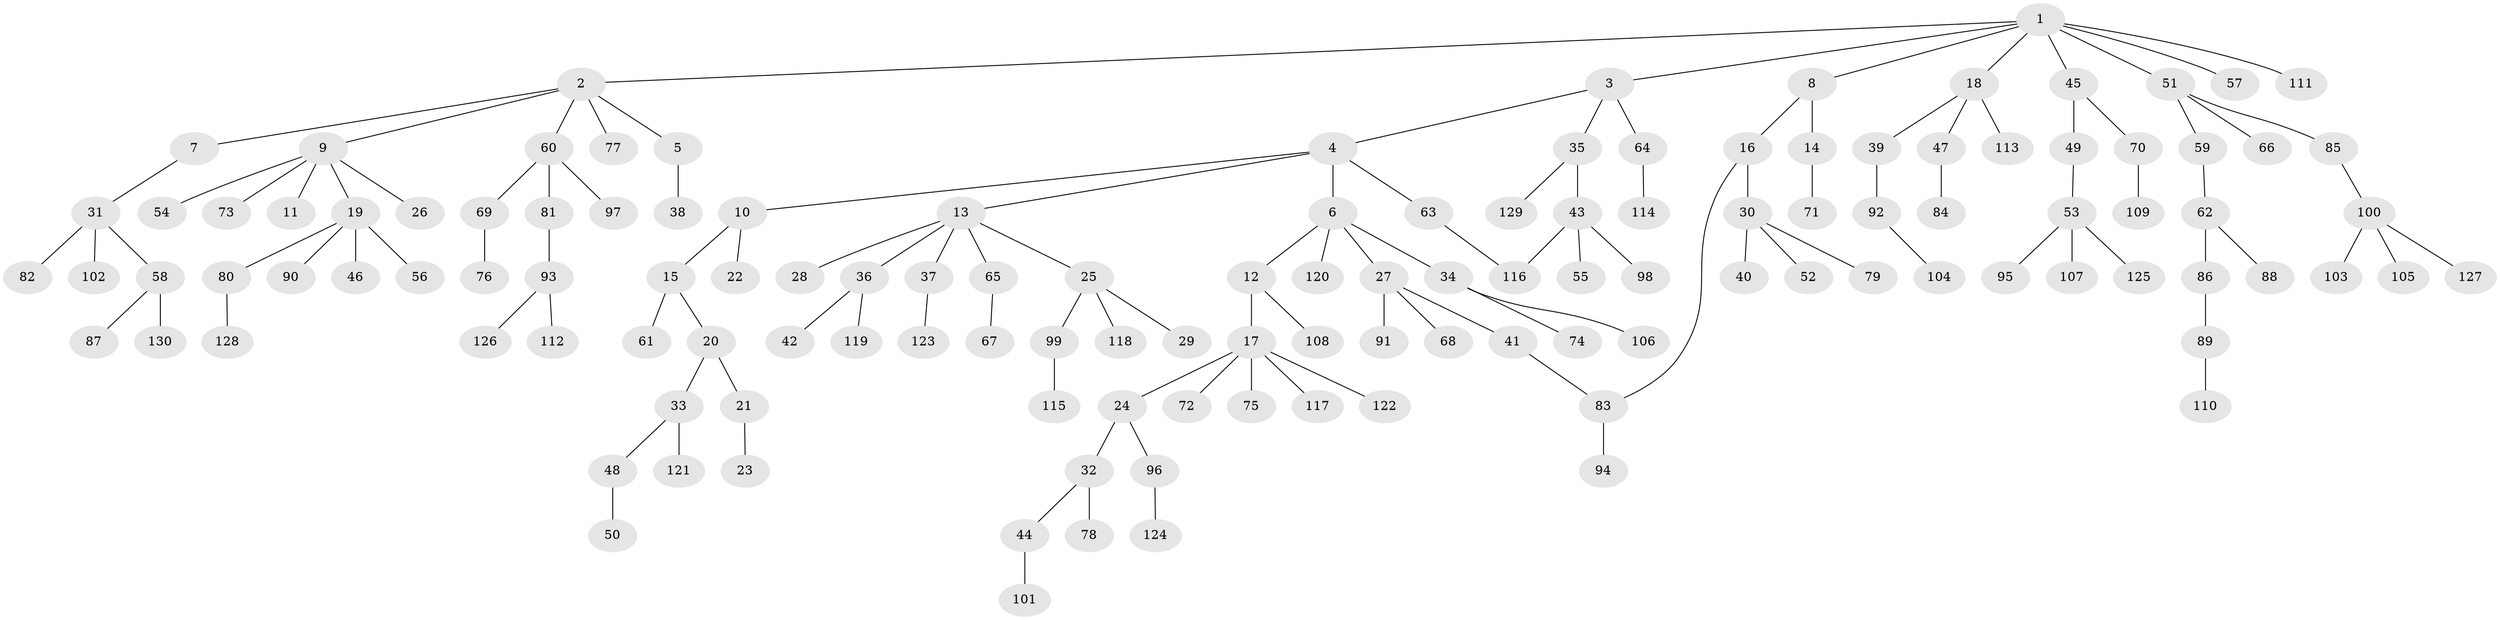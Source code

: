 // coarse degree distribution, {9: 0.011235955056179775, 10: 0.011235955056179775, 7: 0.011235955056179775, 1: 0.5730337078651685, 4: 0.06741573033707865, 3: 0.15730337078651685, 2: 0.14606741573033707, 6: 0.011235955056179775, 5: 0.011235955056179775}
// Generated by graph-tools (version 1.1) at 2025/23/03/03/25 07:23:30]
// undirected, 130 vertices, 131 edges
graph export_dot {
graph [start="1"]
  node [color=gray90,style=filled];
  1;
  2;
  3;
  4;
  5;
  6;
  7;
  8;
  9;
  10;
  11;
  12;
  13;
  14;
  15;
  16;
  17;
  18;
  19;
  20;
  21;
  22;
  23;
  24;
  25;
  26;
  27;
  28;
  29;
  30;
  31;
  32;
  33;
  34;
  35;
  36;
  37;
  38;
  39;
  40;
  41;
  42;
  43;
  44;
  45;
  46;
  47;
  48;
  49;
  50;
  51;
  52;
  53;
  54;
  55;
  56;
  57;
  58;
  59;
  60;
  61;
  62;
  63;
  64;
  65;
  66;
  67;
  68;
  69;
  70;
  71;
  72;
  73;
  74;
  75;
  76;
  77;
  78;
  79;
  80;
  81;
  82;
  83;
  84;
  85;
  86;
  87;
  88;
  89;
  90;
  91;
  92;
  93;
  94;
  95;
  96;
  97;
  98;
  99;
  100;
  101;
  102;
  103;
  104;
  105;
  106;
  107;
  108;
  109;
  110;
  111;
  112;
  113;
  114;
  115;
  116;
  117;
  118;
  119;
  120;
  121;
  122;
  123;
  124;
  125;
  126;
  127;
  128;
  129;
  130;
  1 -- 2;
  1 -- 3;
  1 -- 8;
  1 -- 18;
  1 -- 45;
  1 -- 51;
  1 -- 57;
  1 -- 111;
  2 -- 5;
  2 -- 7;
  2 -- 9;
  2 -- 60;
  2 -- 77;
  3 -- 4;
  3 -- 35;
  3 -- 64;
  4 -- 6;
  4 -- 10;
  4 -- 13;
  4 -- 63;
  5 -- 38;
  6 -- 12;
  6 -- 27;
  6 -- 34;
  6 -- 120;
  7 -- 31;
  8 -- 14;
  8 -- 16;
  9 -- 11;
  9 -- 19;
  9 -- 26;
  9 -- 54;
  9 -- 73;
  10 -- 15;
  10 -- 22;
  12 -- 17;
  12 -- 108;
  13 -- 25;
  13 -- 28;
  13 -- 36;
  13 -- 37;
  13 -- 65;
  14 -- 71;
  15 -- 20;
  15 -- 61;
  16 -- 30;
  16 -- 83;
  17 -- 24;
  17 -- 72;
  17 -- 75;
  17 -- 117;
  17 -- 122;
  18 -- 39;
  18 -- 47;
  18 -- 113;
  19 -- 46;
  19 -- 56;
  19 -- 80;
  19 -- 90;
  20 -- 21;
  20 -- 33;
  21 -- 23;
  24 -- 32;
  24 -- 96;
  25 -- 29;
  25 -- 99;
  25 -- 118;
  27 -- 41;
  27 -- 68;
  27 -- 91;
  30 -- 40;
  30 -- 52;
  30 -- 79;
  31 -- 58;
  31 -- 82;
  31 -- 102;
  32 -- 44;
  32 -- 78;
  33 -- 48;
  33 -- 121;
  34 -- 74;
  34 -- 106;
  35 -- 43;
  35 -- 129;
  36 -- 42;
  36 -- 119;
  37 -- 123;
  39 -- 92;
  41 -- 83;
  43 -- 55;
  43 -- 98;
  43 -- 116;
  44 -- 101;
  45 -- 49;
  45 -- 70;
  47 -- 84;
  48 -- 50;
  49 -- 53;
  51 -- 59;
  51 -- 66;
  51 -- 85;
  53 -- 95;
  53 -- 107;
  53 -- 125;
  58 -- 87;
  58 -- 130;
  59 -- 62;
  60 -- 69;
  60 -- 81;
  60 -- 97;
  62 -- 86;
  62 -- 88;
  63 -- 116;
  64 -- 114;
  65 -- 67;
  69 -- 76;
  70 -- 109;
  80 -- 128;
  81 -- 93;
  83 -- 94;
  85 -- 100;
  86 -- 89;
  89 -- 110;
  92 -- 104;
  93 -- 112;
  93 -- 126;
  96 -- 124;
  99 -- 115;
  100 -- 103;
  100 -- 105;
  100 -- 127;
}
